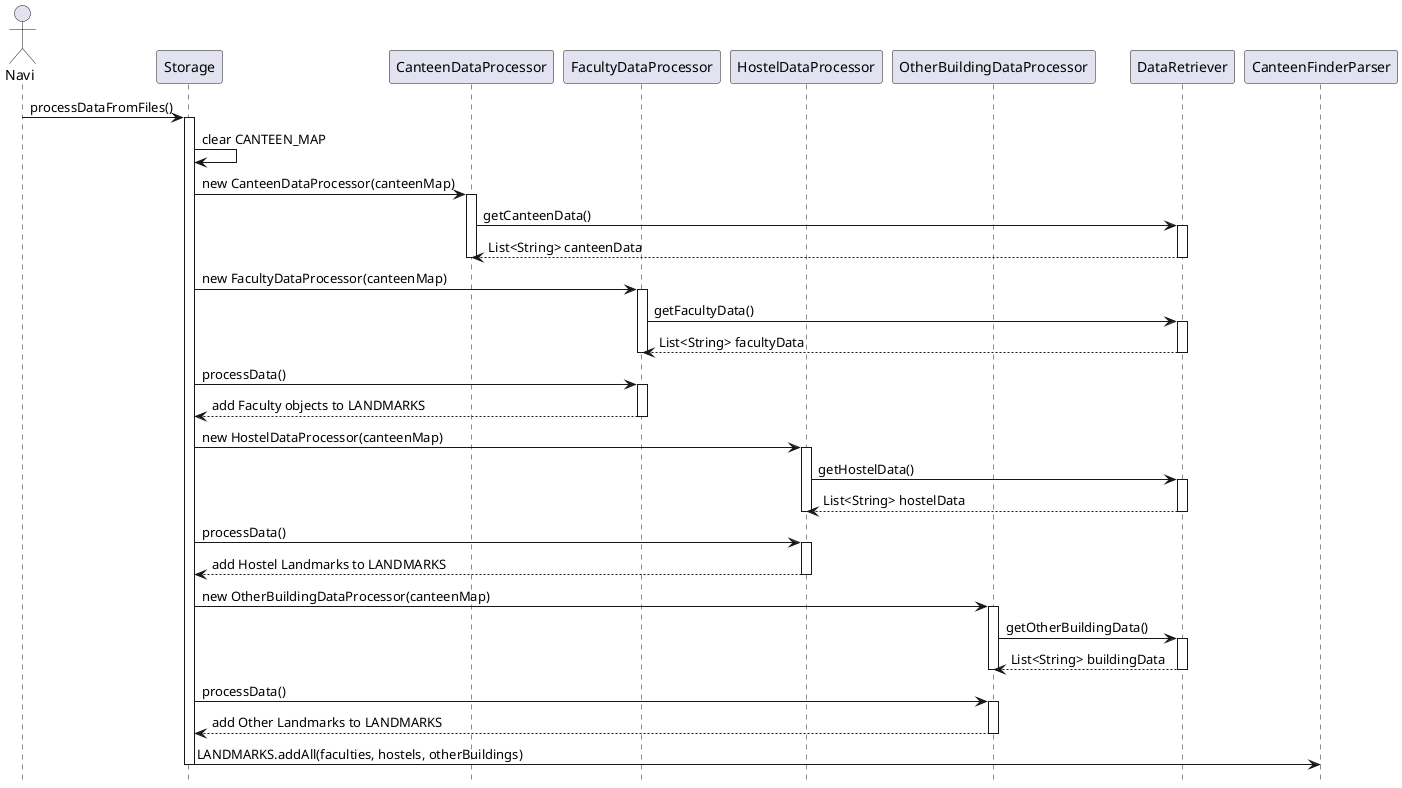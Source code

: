 @startuml
' Hide the footbox (X marks at the end of lifelines)
hide footbox

actor Navi

participant Storage
participant CanteenDataProcessor
participant FacultyDataProcessor
participant HostelDataProcessor
participant OtherBuildingDataProcessor
participant DataRetriever
participant CanteenFinderParser

Navi -> Storage : processDataFromFiles()
activate Storage

Storage -> Storage : clear CANTEEN_MAP

' --- Canteen Data Processing ---


Storage -> CanteenDataProcessor : new CanteenDataProcessor(canteenMap)
activate CanteenDataProcessor
CanteenDataProcessor -> DataRetriever : getCanteenData()
activate DataRetriever
DataRetriever --> CanteenDataProcessor : List<String> canteenData
deactivate DataRetriever
deactivate CanteenDataProcessor


' --- Faculty Data Processing ---
Storage -> FacultyDataProcessor : new FacultyDataProcessor(canteenMap)
activate FacultyDataProcessor
FacultyDataProcessor -> DataRetriever : getFacultyData()
activate DataRetriever
DataRetriever --> FacultyDataProcessor : List<String> facultyData
deactivate DataRetriever
deactivate FacultyDataProcessor

Storage -> FacultyDataProcessor : processData()
activate FacultyDataProcessor
FacultyDataProcessor --> Storage : add Faculty objects to LANDMARKS
deactivate FacultyDataProcessor

' --- Hostel Data Processing ---
Storage -> HostelDataProcessor : new HostelDataProcessor(canteenMap)
activate HostelDataProcessor
HostelDataProcessor -> DataRetriever : getHostelData()
activate DataRetriever
DataRetriever --> HostelDataProcessor : List<String> hostelData
deactivate DataRetriever
deactivate HostelDataProcessor

Storage -> HostelDataProcessor : processData()
activate HostelDataProcessor
HostelDataProcessor --> Storage : add Hostel Landmarks to LANDMARKS
deactivate HostelDataProcessor

' --- Other Building Data Processing ---
Storage -> OtherBuildingDataProcessor : new OtherBuildingDataProcessor(canteenMap)
activate OtherBuildingDataProcessor
OtherBuildingDataProcessor -> DataRetriever : getOtherBuildingData()
activate DataRetriever
DataRetriever --> OtherBuildingDataProcessor : List<String> buildingData
deactivate DataRetriever
deactivate OtherBuildingDataProcessor

Storage -> OtherBuildingDataProcessor : processData()
activate OtherBuildingDataProcessor
OtherBuildingDataProcessor --> Storage : add Other Landmarks to LANDMARKS
deactivate OtherBuildingDataProcessor


' --- Final Aggregation ---
Storage -> CanteenFinderParser : LANDMARKS.addAll(faculties, hostels, otherBuildings)
deactivate Storage
@enduml
